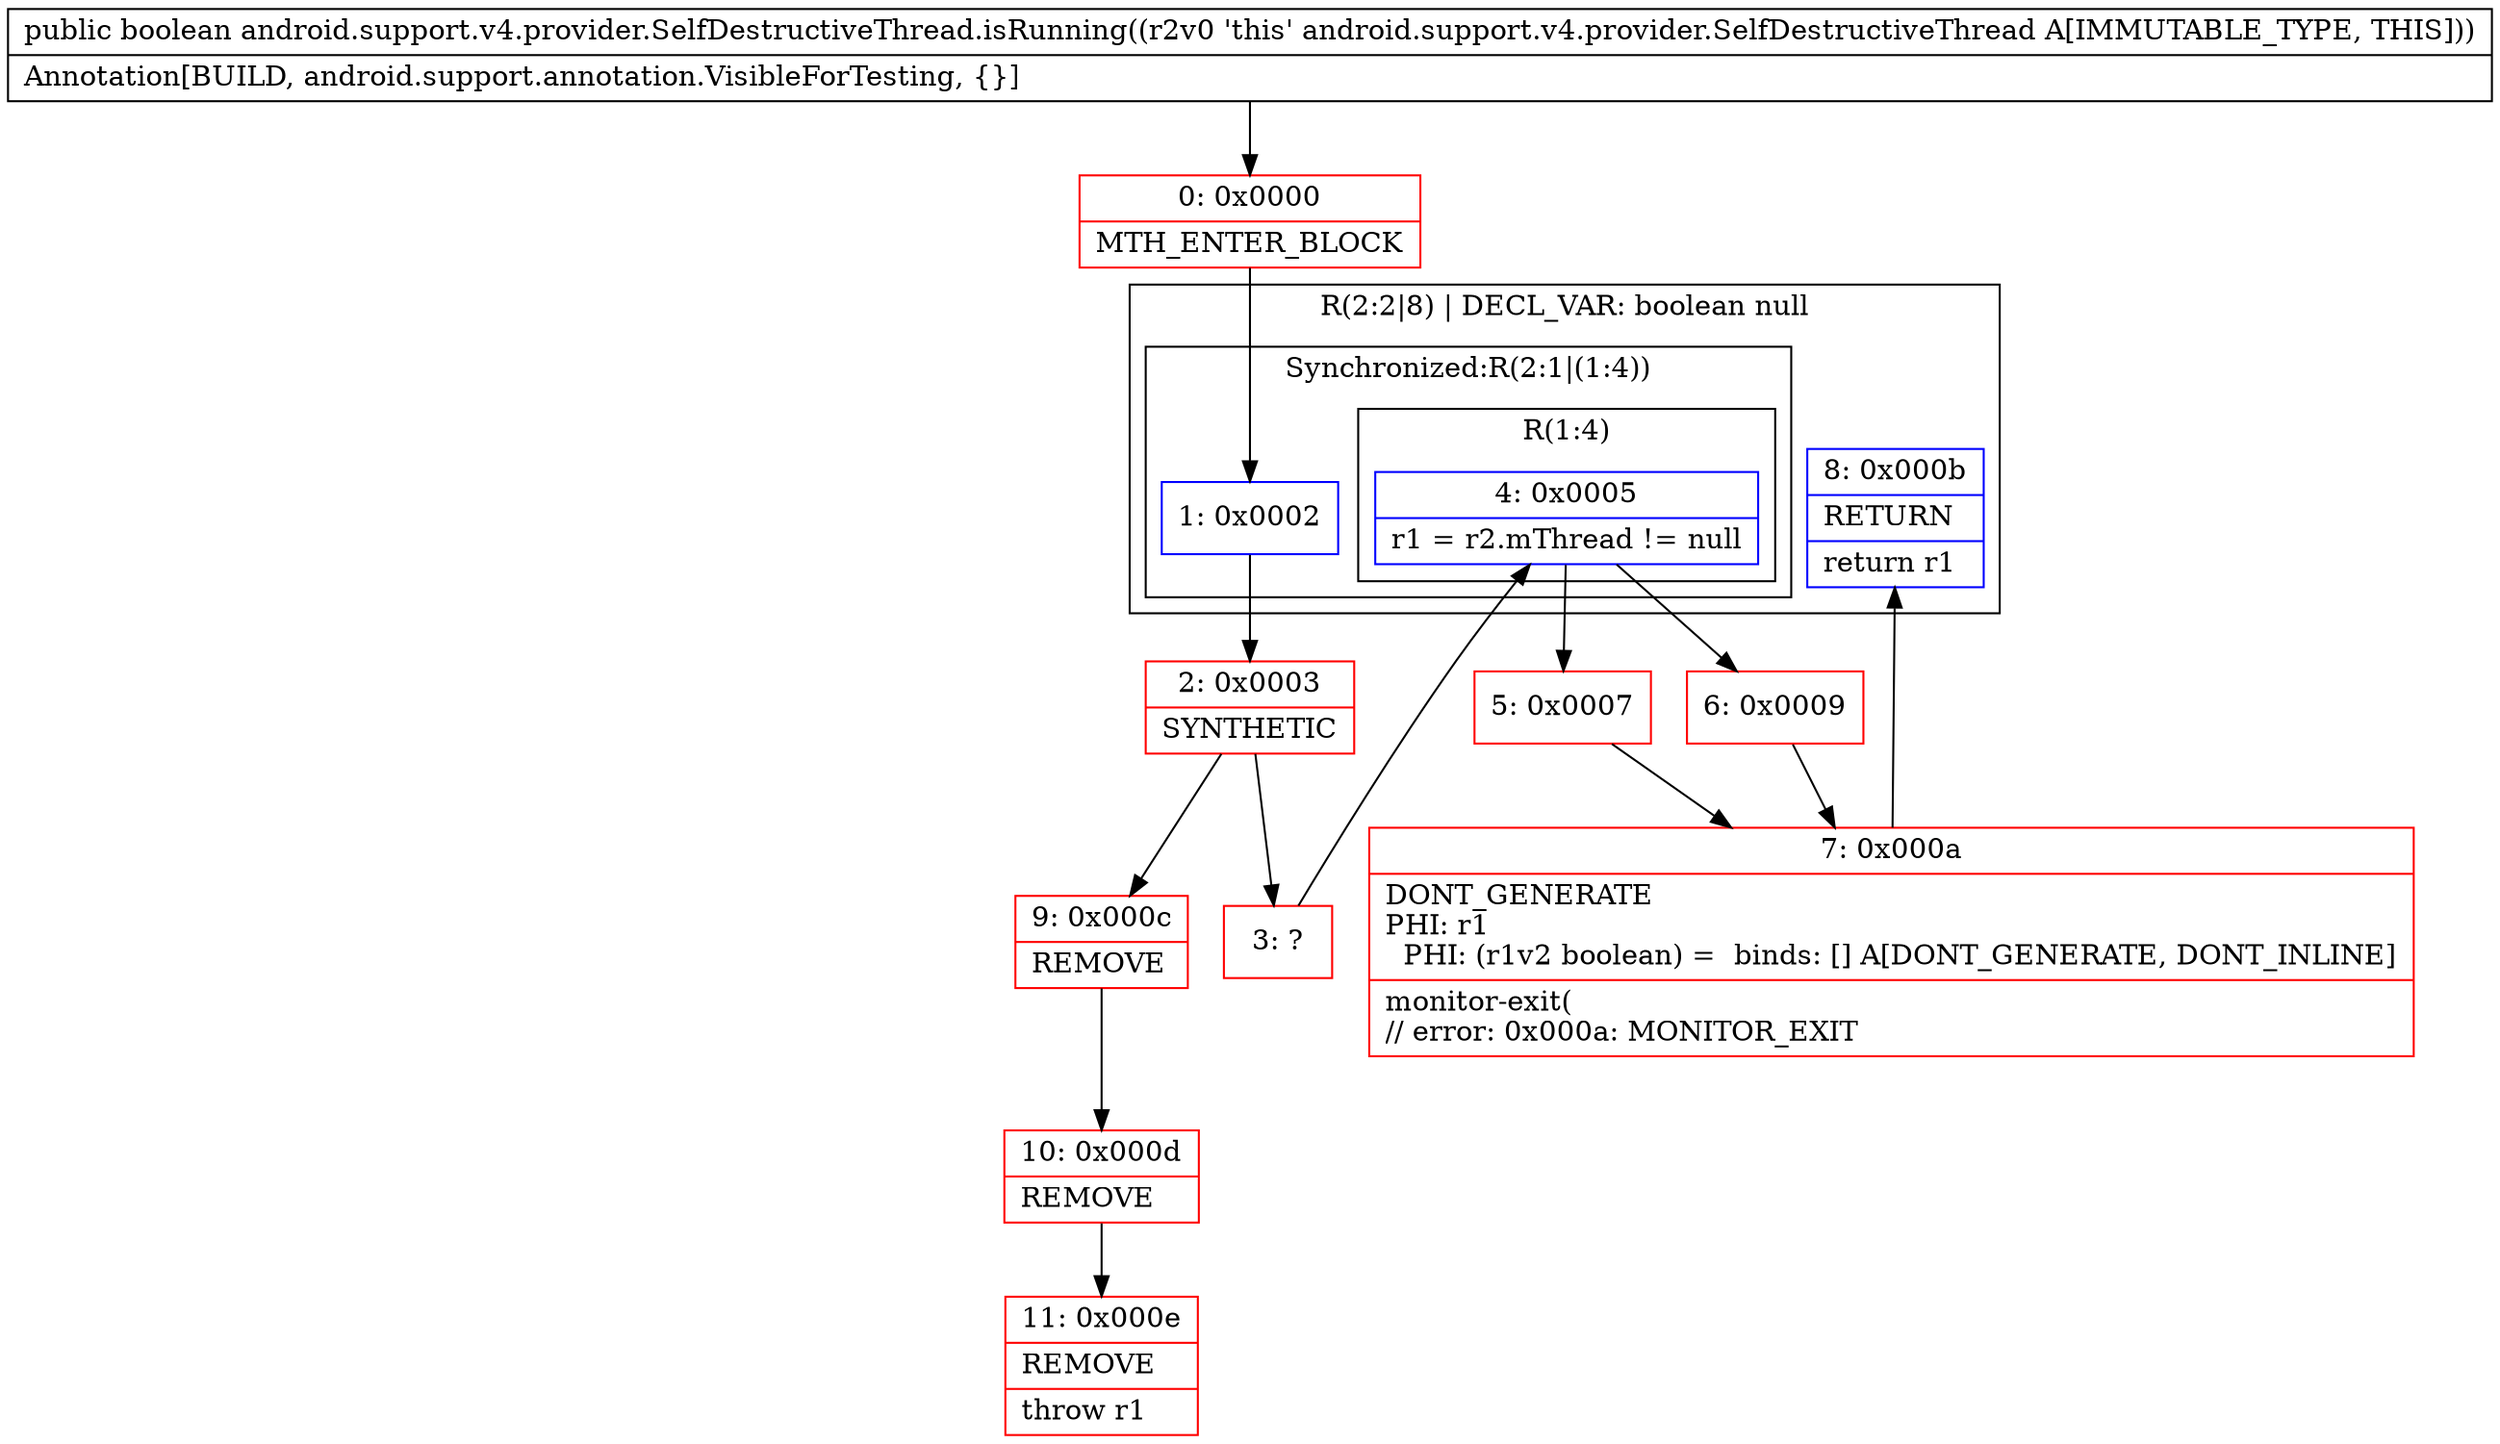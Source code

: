 digraph "CFG forandroid.support.v4.provider.SelfDestructiveThread.isRunning()Z" {
subgraph cluster_Region_87567072 {
label = "R(2:2|8) | DECL_VAR: boolean null\l";
node [shape=record,color=blue];
subgraph cluster_SynchronizedRegion_1990220783 {
label = "Synchronized:R(2:1|(1:4))";
node [shape=record,color=blue];
Node_1 [shape=record,label="{1\:\ 0x0002}"];
subgraph cluster_Region_1428043675 {
label = "R(1:4)";
node [shape=record,color=blue];
Node_4 [shape=record,label="{4\:\ 0x0005|r1 = r2.mThread != null\l}"];
}
}
Node_8 [shape=record,label="{8\:\ 0x000b|RETURN\l|return r1\l}"];
}
Node_0 [shape=record,color=red,label="{0\:\ 0x0000|MTH_ENTER_BLOCK\l}"];
Node_2 [shape=record,color=red,label="{2\:\ 0x0003|SYNTHETIC\l}"];
Node_3 [shape=record,color=red,label="{3\:\ ?}"];
Node_5 [shape=record,color=red,label="{5\:\ 0x0007}"];
Node_6 [shape=record,color=red,label="{6\:\ 0x0009}"];
Node_7 [shape=record,color=red,label="{7\:\ 0x000a|DONT_GENERATE\lPHI: r1 \l  PHI: (r1v2 boolean) =  binds: [] A[DONT_GENERATE, DONT_INLINE]\l|monitor\-exit(\l\/\/ error: 0x000a: MONITOR_EXIT  \l}"];
Node_9 [shape=record,color=red,label="{9\:\ 0x000c|REMOVE\l}"];
Node_10 [shape=record,color=red,label="{10\:\ 0x000d|REMOVE\l}"];
Node_11 [shape=record,color=red,label="{11\:\ 0x000e|REMOVE\l|throw r1\l}"];
MethodNode[shape=record,label="{public boolean android.support.v4.provider.SelfDestructiveThread.isRunning((r2v0 'this' android.support.v4.provider.SelfDestructiveThread A[IMMUTABLE_TYPE, THIS]))  | Annotation[BUILD, android.support.annotation.VisibleForTesting, \{\}]\l}"];
MethodNode -> Node_0;
Node_1 -> Node_2;
Node_4 -> Node_5;
Node_4 -> Node_6;
Node_0 -> Node_1;
Node_2 -> Node_3;
Node_2 -> Node_9;
Node_3 -> Node_4;
Node_5 -> Node_7;
Node_6 -> Node_7;
Node_7 -> Node_8;
Node_9 -> Node_10;
Node_10 -> Node_11;
}

